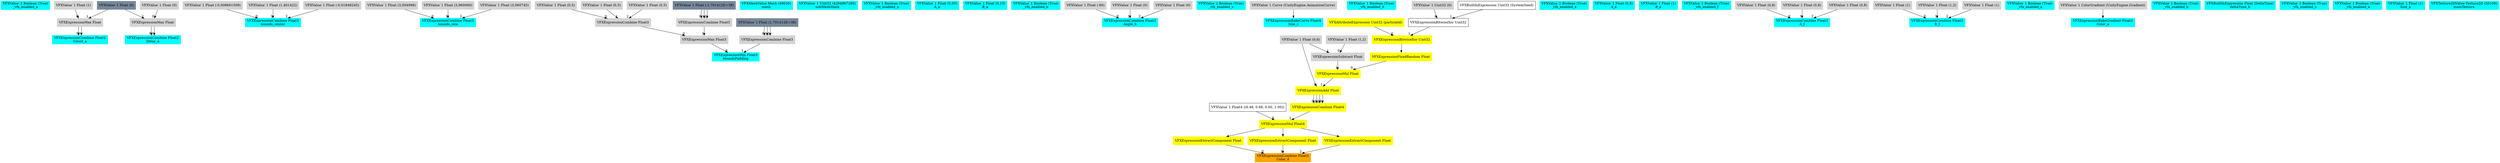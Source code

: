 digraph G {
node0 [shape="box" color="cyan" style="filled" label="VFXValue`1 Boolean (True)
_vfx_enabled_a"]
node1 [shape="box" color="cyan" style="filled" label="VFXExpressionCombine Float2
Count_a"]
node2 [shape="box" color="lightgray" style="filled" label="VFXExpressionMax Float"]
node3 [shape="box" color="lightgray" style="filled" label="VFXValue`1 Float (1)"]
node4 [shape="box" color="lightslategray" style="filled" label="VFXValue`1 Float (0)"]
node5 [shape="box" color="cyan" style="filled" label="VFXExpressionCombine Float2
Delay_a"]
node6 [shape="box" color="lightgray" style="filled" label="VFXExpressionMax Float"]
node7 [shape="box" color="lightgray" style="filled" label="VFXValue`1 Float (0)"]
node8 [shape="box" color="cyan" style="filled" label="VFXExpressionCombine Float3
bounds_center"]
node9 [shape="box" color="lightgray" style="filled" label="VFXValue`1 Float (-0,008661509)"]
node10 [shape="box" color="lightgray" style="filled" label="VFXValue`1 Float (1,401422)"]
node11 [shape="box" color="lightgray" style="filled" label="VFXValue`1 Float (-0,01848245)"]
node12 [shape="box" color="cyan" style="filled" label="VFXExpressionCombine Float3
bounds_size"]
node13 [shape="box" color="lightgray" style="filled" label="VFXValue`1 Float (3,004998)"]
node14 [shape="box" color="lightgray" style="filled" label="VFXValue`1 Float (3,960069)"]
node15 [shape="box" color="lightgray" style="filled" label="VFXValue`1 Float (3,060745)"]
node16 [shape="box" color="cyan" style="filled" label="VFXExpressionMin Float3
boundsPadding"]
node17 [shape="box" color="lightgray" style="filled" label="VFXExpressionMax Float3"]
node18 [shape="box" color="lightgray" style="filled" label="VFXExpressionCombine Float3"]
node19 [shape="box" color="lightgray" style="filled" label="VFXValue`1 Float (0,5)"]
node20 [shape="box" color="lightgray" style="filled" label="VFXValue`1 Float (0,5)"]
node21 [shape="box" color="lightgray" style="filled" label="VFXValue`1 Float (0,5)"]
node22 [shape="box" color="lightgray" style="filled" label="VFXExpressionCombine Float3"]
node23 [shape="box" color="lightslategray" style="filled" label="VFXValue`1 Float (-1,701412E+38)"]
node24 [shape="box" color="lightgray" style="filled" label="VFXExpressionCombine Float3"]
node25 [shape="box" color="lightslategray" style="filled" label="VFXValue`1 Float (1,701412E+38)"]
node26 [shape="box" color="cyan" style="filled" label="VFXMeshValue Mesh (49630)
mesh"]
node27 [shape="box" color="cyan" style="filled" label="VFXValue`1 Uint32 (4294967295)
subMeshMask"]
node28 [shape="box" color="cyan" style="filled" label="VFXValue`1 Boolean (True)
_vfx_enabled_a"]
node29 [shape="box" color="cyan" style="filled" label="VFXValue`1 Float (0,05)
A_a"]
node30 [shape="box" color="cyan" style="filled" label="VFXValue`1 Float (0,15)
B_a"]
node31 [shape="box" color="cyan" style="filled" label="VFXValue`1 Boolean (True)
_vfx_enabled_b"]
node32 [shape="box" color="cyan" style="filled" label="VFXExpressionCombine Float3
Angle_b"]
node33 [shape="box" color="lightgray" style="filled" label="VFXValue`1 Float (-90)"]
node34 [shape="box" color="lightgray" style="filled" label="VFXValue`1 Float (0)"]
node35 [shape="box" color="lightgray" style="filled" label="VFXValue`1 Float (0)"]
node36 [shape="box" color="cyan" style="filled" label="VFXValue`1 Boolean (True)
_vfx_enabled_c"]
node37 [shape="box" color="cyan" style="filled" label="VFXExpressionBakeCurve Float4
Size_c"]
node38 [shape="box" color="lightgray" style="filled" label="VFXValue`1 Curve (UnityEngine.AnimationCurve)"]
node39 [shape="box" color="cyan" style="filled" label="VFXValue`1 Boolean (True)
_vfx_enabled_d"]
node40 [shape="box" color="orange" style="filled" label="VFXExpressionCombine Float3
Color_d"]
node41 [shape="box" color="yellow" style="filled" label="VFXExpressionExtractComponent Float"]
node42 [shape="box" color="yellow" style="filled" label="VFXExpressionMul Float4"]
node43 [shape="box" label="VFXValue`1 Float4 ((6.48, 0.68, 0.00, 1.00))"]
node44 [shape="box" color="yellow" style="filled" label="VFXExpressionCombine Float4"]
node45 [shape="box" color="yellow" style="filled" label="VFXExpressionAdd Float"]
node46 [shape="box" color="lightgray" style="filled" label="VFXValue`1 Float (0,6)"]
node47 [shape="box" color="yellow" style="filled" label="VFXExpressionMul Float"]
node48 [shape="box" color="yellow" style="filled" label="VFXExpressionFixedRandom Float"]
node49 [shape="box" color="yellow" style="filled" label="VFXExpressionBitwiseXor Uint32"]
node50 [shape="box" color="yellow" style="filled" label="VFXAttributeExpression Uint32 (particleId)"]
node51 [shape="box" label="VFXExpressionBitwiseXor Uint32"]
node52 [shape="box" color="lightgray" style="filled" label="VFXValue`1 Uint32 (0)"]
node53 [shape="box" label="VFXBuiltInExpression Uint32 (SystemSeed)"]
node54 [shape="box" color="lightgray" style="filled" label="VFXExpressionSubtract Float"]
node55 [shape="box" color="lightgray" style="filled" label="VFXValue`1 Float (1,2)"]
node56 [shape="box" color="yellow" style="filled" label="VFXExpressionExtractComponent Float"]
node57 [shape="box" color="yellow" style="filled" label="VFXExpressionExtractComponent Float"]
node58 [shape="box" color="cyan" style="filled" label="VFXValue`1 Boolean (True)
_vfx_enabled_e"]
node59 [shape="box" color="cyan" style="filled" label="VFXValue`1 Float (0,8)
A_e"]
node60 [shape="box" color="cyan" style="filled" label="VFXValue`1 Float (1)
B_e"]
node61 [shape="box" color="cyan" style="filled" label="VFXValue`1 Boolean (True)
_vfx_enabled_f"]
node62 [shape="box" color="cyan" style="filled" label="VFXExpressionCombine Float3
A_f"]
node63 [shape="box" color="lightgray" style="filled" label="VFXValue`1 Float (0,8)"]
node64 [shape="box" color="lightgray" style="filled" label="VFXValue`1 Float (0,8)"]
node65 [shape="box" color="lightgray" style="filled" label="VFXValue`1 Float (0,8)"]
node66 [shape="box" color="cyan" style="filled" label="VFXExpressionCombine Float3
B_f"]
node67 [shape="box" color="lightgray" style="filled" label="VFXValue`1 Float (1)"]
node68 [shape="box" color="lightgray" style="filled" label="VFXValue`1 Float (1,2)"]
node69 [shape="box" color="lightgray" style="filled" label="VFXValue`1 Float (1)"]
node70 [shape="box" color="cyan" style="filled" label="VFXValue`1 Boolean (True)
_vfx_enabled_a"]
node71 [shape="box" color="cyan" style="filled" label="VFXExpressionBakeGradient Float3
Color_a"]
node72 [shape="box" color="lightgray" style="filled" label="VFXValue`1 ColorGradient (UnityEngine.Gradient)"]
node73 [shape="box" color="cyan" style="filled" label="VFXValue`1 Boolean (True)
_vfx_enabled_b"]
node74 [shape="box" color="cyan" style="filled" label="VFXBuiltInExpression Float (DeltaTime)
deltaTime_b"]
node75 [shape="box" color="cyan" style="filled" label="VFXValue`1 Boolean (True)
_vfx_enabled_c"]
node76 [shape="box" color="cyan" style="filled" label="VFXValue`1 Boolean (True)
_vfx_enabled_a"]
node77 [shape="box" color="cyan" style="filled" label="VFXValue`1 Float (1)
Size_a"]
node78 [shape="box" color="cyan" style="filled" label="VFXTexture2DValue Texture2D (50108)
mainTexture"]
node2 -> node1 [headlabel="0"]
node2 -> node1 [headlabel="1"]
node3 -> node2 [headlabel="0"]
node4 -> node2 [headlabel="1"]
node6 -> node5 [headlabel="0"]
node6 -> node5 [headlabel="1"]
node7 -> node6 [headlabel="0"]
node4 -> node6 [headlabel="1"]
node9 -> node8 [headlabel="0"]
node10 -> node8 [headlabel="1"]
node11 -> node8 [headlabel="2"]
node13 -> node12 [headlabel="0"]
node14 -> node12 [headlabel="1"]
node15 -> node12 [headlabel="2"]
node17 -> node16 [headlabel="0"]
node24 -> node16 [headlabel="1"]
node18 -> node17 [headlabel="0"]
node22 -> node17 [headlabel="1"]
node19 -> node18 [headlabel="0"]
node20 -> node18 [headlabel="1"]
node21 -> node18 [headlabel="2"]
node23 -> node22 [headlabel="0"]
node23 -> node22 [headlabel="1"]
node23 -> node22 [headlabel="2"]
node25 -> node24 [headlabel="0"]
node25 -> node24 [headlabel="1"]
node25 -> node24 [headlabel="2"]
node33 -> node32 [headlabel="0"]
node34 -> node32 [headlabel="1"]
node35 -> node32 [headlabel="2"]
node38 -> node37 
node41 -> node40 [headlabel="0"]
node56 -> node40 [headlabel="1"]
node57 -> node40 [headlabel="2"]
node42 -> node41 
node43 -> node42 [headlabel="0"]
node44 -> node42 [headlabel="1"]
node45 -> node44 [headlabel="0"]
node45 -> node44 [headlabel="1"]
node45 -> node44 [headlabel="2"]
node45 -> node44 [headlabel="3"]
node46 -> node45 [headlabel="0"]
node47 -> node45 [headlabel="1"]
node48 -> node47 [headlabel="0"]
node54 -> node47 [headlabel="1"]
node49 -> node48 
node50 -> node49 [headlabel="0"]
node51 -> node49 [headlabel="1"]
node52 -> node51 [headlabel="0"]
node53 -> node51 [headlabel="1"]
node55 -> node54 [headlabel="0"]
node46 -> node54 [headlabel="1"]
node42 -> node56 
node42 -> node57 
node63 -> node62 [headlabel="0"]
node64 -> node62 [headlabel="1"]
node65 -> node62 [headlabel="2"]
node67 -> node66 [headlabel="0"]
node68 -> node66 [headlabel="1"]
node69 -> node66 [headlabel="2"]
node72 -> node71 
}
